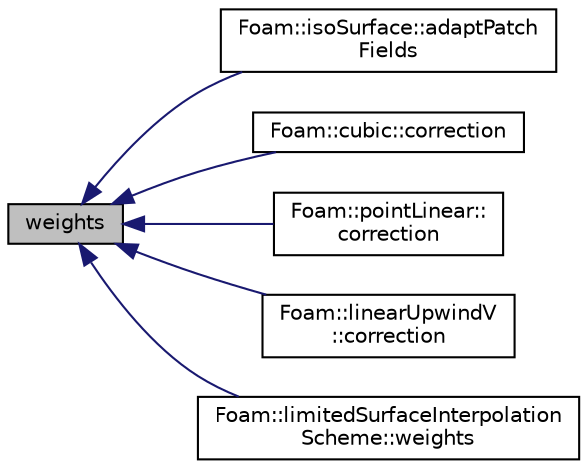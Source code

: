 digraph "weights"
{
  bgcolor="transparent";
  edge [fontname="Helvetica",fontsize="10",labelfontname="Helvetica",labelfontsize="10"];
  node [fontname="Helvetica",fontsize="10",shape=record];
  rankdir="LR";
  Node1 [label="weights",height=0.2,width=0.4,color="black", fillcolor="grey75", style="filled", fontcolor="black"];
  Node1 -> Node2 [dir="back",color="midnightblue",fontsize="10",style="solid",fontname="Helvetica"];
  Node2 [label="Foam::isoSurface::adaptPatch\lFields",height=0.2,width=0.4,color="black",URL="$a01183.html#a1489667dbcf4e85d9403cb3abf9e332f"];
  Node1 -> Node3 [dir="back",color="midnightblue",fontsize="10",style="solid",fontname="Helvetica"];
  Node3 [label="Foam::cubic::correction",height=0.2,width=0.4,color="black",URL="$a00437.html#a575a424a2a3d61de0e8d6ad368b61be1",tooltip="Return the explicit correction to the face-interpolate. "];
  Node1 -> Node4 [dir="back",color="midnightblue",fontsize="10",style="solid",fontname="Helvetica"];
  Node4 [label="Foam::pointLinear::\lcorrection",height=0.2,width=0.4,color="black",URL="$a01874.html#a71944945191a35be21d9ab3b37c3170c",tooltip="Return the explicit correction to the face-interpolate. "];
  Node1 -> Node5 [dir="back",color="midnightblue",fontsize="10",style="solid",fontname="Helvetica"];
  Node5 [label="Foam::linearUpwindV\l::correction",height=0.2,width=0.4,color="black",URL="$a01337.html#ad5f4a5d3bc1173cf56b1283cdea2e418",tooltip="Return the explicit correction to the face-interpolate. "];
  Node1 -> Node6 [dir="back",color="midnightblue",fontsize="10",style="solid",fontname="Helvetica"];
  Node6 [label="Foam::limitedSurfaceInterpolation\lScheme::weights",height=0.2,width=0.4,color="black",URL="$a01314.html#aea0fb80cfd6ee46e42ef28f24bfbcd01",tooltip="Return the interpolation weighting factors for the given field. "];
}
